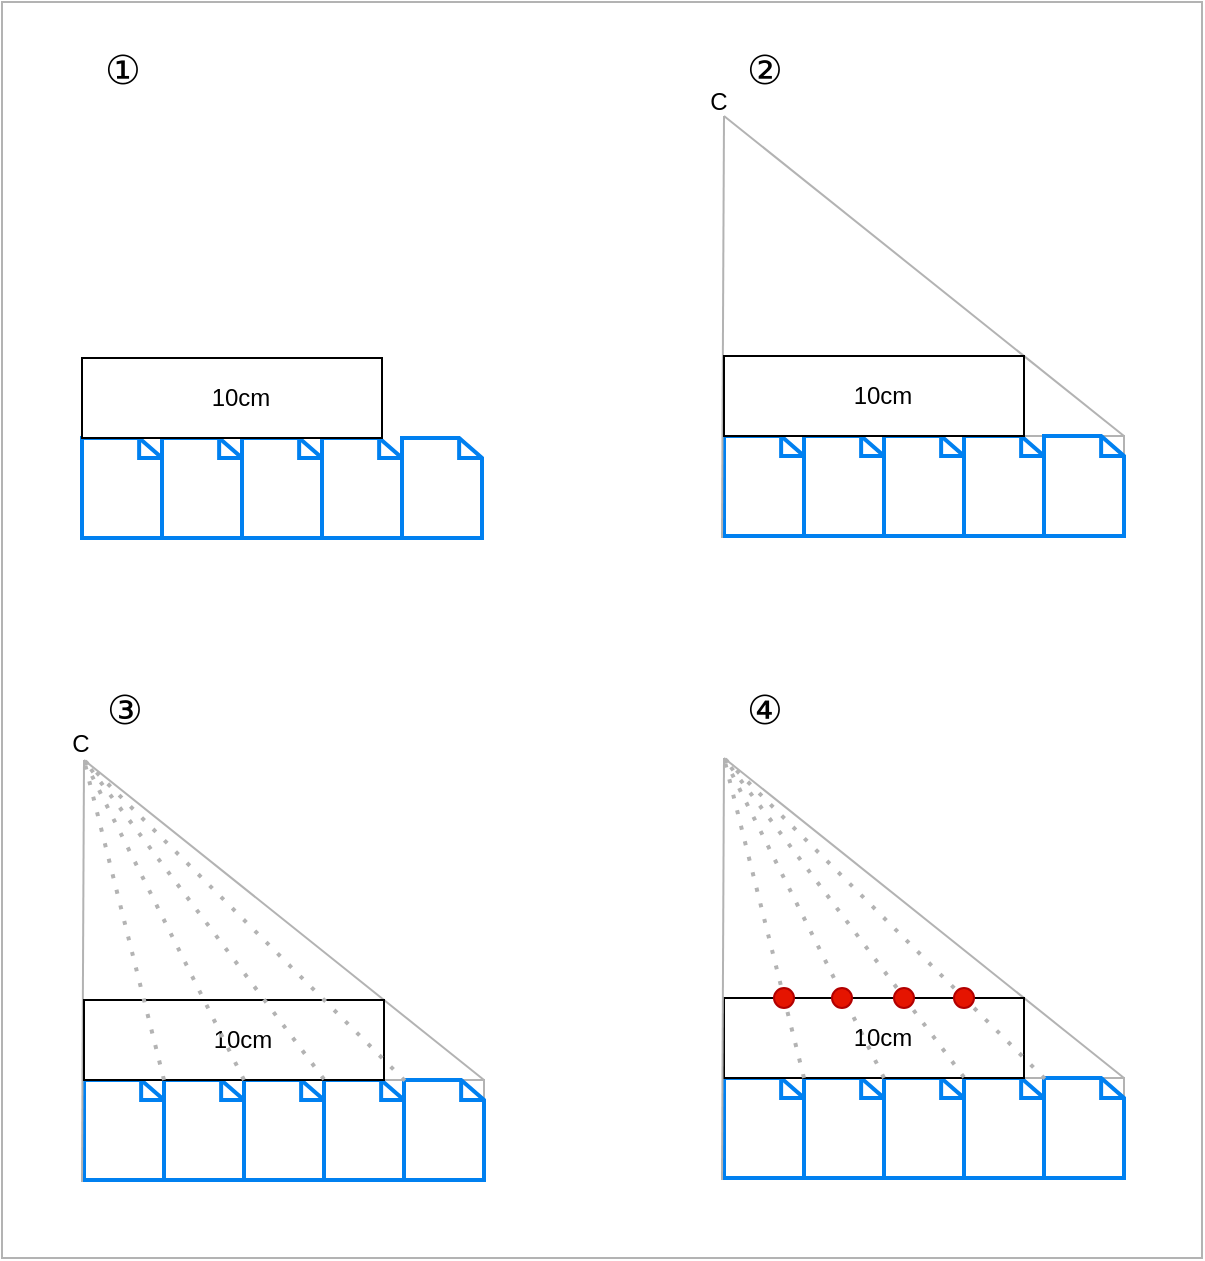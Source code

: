 <mxfile version="17.4.1" type="github">
  <diagram id="1oCC9w_BZzvgBApXP2oO" name="ページ1">
    <mxGraphModel dx="691" dy="390" grid="1" gridSize="10" guides="1" tooltips="1" connect="1" arrows="1" fold="1" page="1" pageScale="1" pageWidth="827" pageHeight="1169" math="0" shadow="0">
      <root>
        <mxCell id="0" />
        <mxCell id="1" parent="0" />
        <mxCell id="MJJu84xb4zAJNQ6P8vz2-82" value="" style="rounded=0;whiteSpace=wrap;html=1;fontSize=12;strokeColor=#B3B3B3;" vertex="1" parent="1">
          <mxGeometry x="80" y="62" width="600" height="628" as="geometry" />
        </mxCell>
        <mxCell id="MJJu84xb4zAJNQ6P8vz2-66" value="" style="endArrow=none;html=1;rounded=0;strokeColor=#B3B3B3;" edge="1" parent="1">
          <mxGeometry width="50" height="50" relative="1" as="geometry">
            <mxPoint x="641" y="600" as="sourcePoint" />
            <mxPoint x="441" y="440" as="targetPoint" />
          </mxGeometry>
        </mxCell>
        <mxCell id="MJJu84xb4zAJNQ6P8vz2-1" value="" style="html=1;verticalLabelPosition=bottom;align=center;labelBackgroundColor=#ffffff;verticalAlign=top;strokeWidth=2;strokeColor=#0080F0;shadow=0;dashed=0;shape=mxgraph.ios7.icons.document;" vertex="1" parent="1">
          <mxGeometry x="120" y="280" width="40" height="50" as="geometry" />
        </mxCell>
        <mxCell id="MJJu84xb4zAJNQ6P8vz2-2" value="" style="html=1;verticalLabelPosition=bottom;align=center;labelBackgroundColor=#ffffff;verticalAlign=top;strokeWidth=2;strokeColor=#0080F0;shadow=0;dashed=0;shape=mxgraph.ios7.icons.document;" vertex="1" parent="1">
          <mxGeometry x="160" y="280" width="40" height="50" as="geometry" />
        </mxCell>
        <mxCell id="MJJu84xb4zAJNQ6P8vz2-3" value="" style="html=1;verticalLabelPosition=bottom;align=center;labelBackgroundColor=#ffffff;verticalAlign=top;strokeWidth=2;strokeColor=#0080F0;shadow=0;dashed=0;shape=mxgraph.ios7.icons.document;" vertex="1" parent="1">
          <mxGeometry x="200" y="280" width="40" height="50" as="geometry" />
        </mxCell>
        <mxCell id="MJJu84xb4zAJNQ6P8vz2-4" value="" style="html=1;verticalLabelPosition=bottom;align=center;labelBackgroundColor=#ffffff;verticalAlign=top;strokeWidth=2;strokeColor=#0080F0;shadow=0;dashed=0;shape=mxgraph.ios7.icons.document;" vertex="1" parent="1">
          <mxGeometry x="240" y="280" width="40" height="50" as="geometry" />
        </mxCell>
        <mxCell id="MJJu84xb4zAJNQ6P8vz2-5" value="" style="html=1;verticalLabelPosition=bottom;align=center;labelBackgroundColor=#ffffff;verticalAlign=top;strokeWidth=2;strokeColor=#0080F0;shadow=0;dashed=0;shape=mxgraph.ios7.icons.document;" vertex="1" parent="1">
          <mxGeometry x="280" y="280" width="40" height="50" as="geometry" />
        </mxCell>
        <mxCell id="MJJu84xb4zAJNQ6P8vz2-6" value="" style="rounded=0;whiteSpace=wrap;html=1;" vertex="1" parent="1">
          <mxGeometry x="120" y="240" width="150" height="40" as="geometry" />
        </mxCell>
        <mxCell id="MJJu84xb4zAJNQ6P8vz2-21" value="10cm" style="text;html=1;align=center;verticalAlign=middle;resizable=0;points=[];autosize=1;strokeColor=none;fillColor=none;" vertex="1" parent="1">
          <mxGeometry x="174" y="250" width="50" height="20" as="geometry" />
        </mxCell>
        <mxCell id="MJJu84xb4zAJNQ6P8vz2-22" value="" style="rounded=0;whiteSpace=wrap;html=1;strokeColor=#B3B3B3;" vertex="1" parent="1">
          <mxGeometry x="441" y="279" width="200" height="50" as="geometry" />
        </mxCell>
        <mxCell id="MJJu84xb4zAJNQ6P8vz2-23" value="" style="html=1;verticalLabelPosition=bottom;align=center;labelBackgroundColor=#ffffff;verticalAlign=top;strokeWidth=2;strokeColor=#0080F0;shadow=0;dashed=0;shape=mxgraph.ios7.icons.document;" vertex="1" parent="1">
          <mxGeometry x="441" y="279" width="40" height="50" as="geometry" />
        </mxCell>
        <mxCell id="MJJu84xb4zAJNQ6P8vz2-24" value="" style="html=1;verticalLabelPosition=bottom;align=center;labelBackgroundColor=#ffffff;verticalAlign=top;strokeWidth=2;strokeColor=#0080F0;shadow=0;dashed=0;shape=mxgraph.ios7.icons.document;" vertex="1" parent="1">
          <mxGeometry x="481" y="279" width="40" height="50" as="geometry" />
        </mxCell>
        <mxCell id="MJJu84xb4zAJNQ6P8vz2-25" value="" style="html=1;verticalLabelPosition=bottom;align=center;labelBackgroundColor=#ffffff;verticalAlign=top;strokeWidth=2;strokeColor=#0080F0;shadow=0;dashed=0;shape=mxgraph.ios7.icons.document;" vertex="1" parent="1">
          <mxGeometry x="521" y="279" width="40" height="50" as="geometry" />
        </mxCell>
        <mxCell id="MJJu84xb4zAJNQ6P8vz2-26" value="" style="html=1;verticalLabelPosition=bottom;align=center;labelBackgroundColor=#ffffff;verticalAlign=top;strokeWidth=2;strokeColor=#0080F0;shadow=0;dashed=0;shape=mxgraph.ios7.icons.document;" vertex="1" parent="1">
          <mxGeometry x="561" y="279" width="40" height="50" as="geometry" />
        </mxCell>
        <mxCell id="MJJu84xb4zAJNQ6P8vz2-27" value="" style="html=1;verticalLabelPosition=bottom;align=center;labelBackgroundColor=#ffffff;verticalAlign=top;strokeWidth=2;strokeColor=#0080F0;shadow=0;dashed=0;shape=mxgraph.ios7.icons.document;" vertex="1" parent="1">
          <mxGeometry x="601" y="279" width="40" height="50" as="geometry" />
        </mxCell>
        <mxCell id="MJJu84xb4zAJNQ6P8vz2-29" value="" style="endArrow=none;html=1;rounded=0;exitX=-0.025;exitY=1.02;exitDx=0;exitDy=0;exitPerimeter=0;strokeColor=#B3B3B3;" edge="1" parent="1" source="MJJu84xb4zAJNQ6P8vz2-23">
          <mxGeometry width="50" height="50" relative="1" as="geometry">
            <mxPoint x="501" y="349" as="sourcePoint" />
            <mxPoint x="441" y="119" as="targetPoint" />
          </mxGeometry>
        </mxCell>
        <mxCell id="MJJu84xb4zAJNQ6P8vz2-30" value="" style="endArrow=none;html=1;rounded=0;fillColor=#eeeeee;strokeColor=#B3B3B3;" edge="1" parent="1">
          <mxGeometry width="50" height="50" relative="1" as="geometry">
            <mxPoint x="641" y="279" as="sourcePoint" />
            <mxPoint x="441" y="119" as="targetPoint" />
          </mxGeometry>
        </mxCell>
        <mxCell id="MJJu84xb4zAJNQ6P8vz2-40" value="" style="rounded=0;whiteSpace=wrap;html=1;strokeColor=#B3B3B3;" vertex="1" parent="1">
          <mxGeometry x="121" y="601" width="200" height="50" as="geometry" />
        </mxCell>
        <mxCell id="MJJu84xb4zAJNQ6P8vz2-41" value="" style="html=1;verticalLabelPosition=bottom;align=center;labelBackgroundColor=#ffffff;verticalAlign=top;strokeWidth=2;strokeColor=#0080F0;shadow=0;dashed=0;shape=mxgraph.ios7.icons.document;" vertex="1" parent="1">
          <mxGeometry x="121" y="601" width="40" height="50" as="geometry" />
        </mxCell>
        <mxCell id="MJJu84xb4zAJNQ6P8vz2-42" value="" style="html=1;verticalLabelPosition=bottom;align=center;labelBackgroundColor=#ffffff;verticalAlign=top;strokeWidth=2;strokeColor=#0080F0;shadow=0;dashed=0;shape=mxgraph.ios7.icons.document;" vertex="1" parent="1">
          <mxGeometry x="161" y="601" width="40" height="50" as="geometry" />
        </mxCell>
        <mxCell id="MJJu84xb4zAJNQ6P8vz2-43" value="" style="html=1;verticalLabelPosition=bottom;align=center;labelBackgroundColor=#ffffff;verticalAlign=top;strokeWidth=2;strokeColor=#0080F0;shadow=0;dashed=0;shape=mxgraph.ios7.icons.document;" vertex="1" parent="1">
          <mxGeometry x="201" y="601" width="40" height="50" as="geometry" />
        </mxCell>
        <mxCell id="MJJu84xb4zAJNQ6P8vz2-44" value="" style="html=1;verticalLabelPosition=bottom;align=center;labelBackgroundColor=#ffffff;verticalAlign=top;strokeWidth=2;strokeColor=#0080F0;shadow=0;dashed=0;shape=mxgraph.ios7.icons.document;" vertex="1" parent="1">
          <mxGeometry x="241" y="601" width="40" height="50" as="geometry" />
        </mxCell>
        <mxCell id="MJJu84xb4zAJNQ6P8vz2-45" value="" style="html=1;verticalLabelPosition=bottom;align=center;labelBackgroundColor=#ffffff;verticalAlign=top;strokeWidth=2;strokeColor=#0080F0;shadow=0;dashed=0;shape=mxgraph.ios7.icons.document;" vertex="1" parent="1">
          <mxGeometry x="281" y="601" width="40" height="50" as="geometry" />
        </mxCell>
        <mxCell id="MJJu84xb4zAJNQ6P8vz2-47" value="" style="endArrow=none;html=1;rounded=0;exitX=-0.025;exitY=1.02;exitDx=0;exitDy=0;exitPerimeter=0;strokeColor=#B3B3B3;" edge="1" parent="1" source="MJJu84xb4zAJNQ6P8vz2-41">
          <mxGeometry width="50" height="50" relative="1" as="geometry">
            <mxPoint x="181" y="671" as="sourcePoint" />
            <mxPoint x="121" y="441" as="targetPoint" />
          </mxGeometry>
        </mxCell>
        <mxCell id="MJJu84xb4zAJNQ6P8vz2-48" value="" style="endArrow=none;html=1;rounded=0;strokeColor=#B3B3B3;" edge="1" parent="1">
          <mxGeometry width="50" height="50" relative="1" as="geometry">
            <mxPoint x="321" y="601" as="sourcePoint" />
            <mxPoint x="121" y="441" as="targetPoint" />
          </mxGeometry>
        </mxCell>
        <mxCell id="MJJu84xb4zAJNQ6P8vz2-58" value="" style="rounded=0;whiteSpace=wrap;html=1;strokeColor=#B3B3B3;" vertex="1" parent="1">
          <mxGeometry x="441" y="600" width="200" height="50" as="geometry" />
        </mxCell>
        <mxCell id="MJJu84xb4zAJNQ6P8vz2-59" value="" style="html=1;verticalLabelPosition=bottom;align=center;labelBackgroundColor=#ffffff;verticalAlign=top;strokeWidth=2;strokeColor=#0080F0;shadow=0;dashed=0;shape=mxgraph.ios7.icons.document;" vertex="1" parent="1">
          <mxGeometry x="441" y="600" width="40" height="50" as="geometry" />
        </mxCell>
        <mxCell id="MJJu84xb4zAJNQ6P8vz2-60" value="" style="html=1;verticalLabelPosition=bottom;align=center;labelBackgroundColor=#ffffff;verticalAlign=top;strokeWidth=2;strokeColor=#0080F0;shadow=0;dashed=0;shape=mxgraph.ios7.icons.document;" vertex="1" parent="1">
          <mxGeometry x="481" y="600" width="40" height="50" as="geometry" />
        </mxCell>
        <mxCell id="MJJu84xb4zAJNQ6P8vz2-61" value="" style="html=1;verticalLabelPosition=bottom;align=center;labelBackgroundColor=#ffffff;verticalAlign=top;strokeWidth=2;strokeColor=#0080F0;shadow=0;dashed=0;shape=mxgraph.ios7.icons.document;" vertex="1" parent="1">
          <mxGeometry x="521" y="600" width="40" height="50" as="geometry" />
        </mxCell>
        <mxCell id="MJJu84xb4zAJNQ6P8vz2-62" value="" style="html=1;verticalLabelPosition=bottom;align=center;labelBackgroundColor=#ffffff;verticalAlign=top;strokeWidth=2;strokeColor=#0080F0;shadow=0;dashed=0;shape=mxgraph.ios7.icons.document;" vertex="1" parent="1">
          <mxGeometry x="561" y="600" width="40" height="50" as="geometry" />
        </mxCell>
        <mxCell id="MJJu84xb4zAJNQ6P8vz2-63" value="" style="html=1;verticalLabelPosition=bottom;align=center;labelBackgroundColor=#ffffff;verticalAlign=top;strokeWidth=2;strokeColor=#0080F0;shadow=0;dashed=0;shape=mxgraph.ios7.icons.document;" vertex="1" parent="1">
          <mxGeometry x="601" y="600" width="40" height="50" as="geometry" />
        </mxCell>
        <mxCell id="MJJu84xb4zAJNQ6P8vz2-64" value="" style="rounded=0;whiteSpace=wrap;html=1;" vertex="1" parent="1">
          <mxGeometry x="441" y="560" width="150" height="40" as="geometry" />
        </mxCell>
        <mxCell id="MJJu84xb4zAJNQ6P8vz2-65" value="" style="endArrow=none;html=1;rounded=0;exitX=-0.025;exitY=1.02;exitDx=0;exitDy=0;exitPerimeter=0;strokeColor=#B3B3B3;" edge="1" parent="1" source="MJJu84xb4zAJNQ6P8vz2-59">
          <mxGeometry width="50" height="50" relative="1" as="geometry">
            <mxPoint x="501" y="670" as="sourcePoint" />
            <mxPoint x="441" y="440" as="targetPoint" />
          </mxGeometry>
        </mxCell>
        <mxCell id="MJJu84xb4zAJNQ6P8vz2-67" value="" style="endArrow=none;dashed=1;html=1;dashPattern=1 3;strokeWidth=2;rounded=0;strokeColor=#B3B3B3;" edge="1" parent="1">
          <mxGeometry width="50" height="50" relative="1" as="geometry">
            <mxPoint x="481" y="600" as="sourcePoint" />
            <mxPoint x="441" y="440" as="targetPoint" />
          </mxGeometry>
        </mxCell>
        <mxCell id="MJJu84xb4zAJNQ6P8vz2-68" value="" style="endArrow=none;dashed=1;html=1;dashPattern=1 3;strokeWidth=2;rounded=0;strokeColor=#B3B3B3;" edge="1" parent="1">
          <mxGeometry width="50" height="50" relative="1" as="geometry">
            <mxPoint x="521" y="600" as="sourcePoint" />
            <mxPoint x="441" y="440" as="targetPoint" />
          </mxGeometry>
        </mxCell>
        <mxCell id="MJJu84xb4zAJNQ6P8vz2-69" value="" style="endArrow=none;dashed=1;html=1;dashPattern=1 3;strokeWidth=2;rounded=0;exitX=0;exitY=-0.007;exitDx=0;exitDy=0;exitPerimeter=0;strokeColor=#B3B3B3;" edge="1" parent="1" source="MJJu84xb4zAJNQ6P8vz2-62">
          <mxGeometry width="50" height="50" relative="1" as="geometry">
            <mxPoint x="491" y="570" as="sourcePoint" />
            <mxPoint x="441" y="440" as="targetPoint" />
          </mxGeometry>
        </mxCell>
        <mxCell id="MJJu84xb4zAJNQ6P8vz2-70" value="" style="endArrow=none;dashed=1;html=1;dashPattern=1 3;strokeWidth=2;rounded=0;exitX=0.802;exitY=0.007;exitDx=0;exitDy=0;exitPerimeter=0;strokeColor=#B3B3B3;" edge="1" parent="1" source="MJJu84xb4zAJNQ6P8vz2-58">
          <mxGeometry width="50" height="50" relative="1" as="geometry">
            <mxPoint x="491" y="570" as="sourcePoint" />
            <mxPoint x="441" y="440" as="targetPoint" />
          </mxGeometry>
        </mxCell>
        <mxCell id="MJJu84xb4zAJNQ6P8vz2-71" value="" style="ellipse;whiteSpace=wrap;html=1;aspect=fixed;fillColor=#e51400;fontColor=#ffffff;strokeColor=#B20000;" vertex="1" parent="1">
          <mxGeometry x="466" y="555" width="10" height="10" as="geometry" />
        </mxCell>
        <mxCell id="MJJu84xb4zAJNQ6P8vz2-72" value="" style="ellipse;whiteSpace=wrap;html=1;aspect=fixed;fillColor=#e51400;fontColor=#ffffff;strokeColor=#B20000;" vertex="1" parent="1">
          <mxGeometry x="495" y="555" width="10" height="10" as="geometry" />
        </mxCell>
        <mxCell id="MJJu84xb4zAJNQ6P8vz2-73" value="" style="ellipse;whiteSpace=wrap;html=1;aspect=fixed;fillColor=#e51400;fontColor=#ffffff;strokeColor=#B20000;" vertex="1" parent="1">
          <mxGeometry x="526" y="555" width="10" height="10" as="geometry" />
        </mxCell>
        <mxCell id="MJJu84xb4zAJNQ6P8vz2-74" value="" style="ellipse;whiteSpace=wrap;html=1;aspect=fixed;fillColor=#e51400;fontColor=#ffffff;strokeColor=#B20000;" vertex="1" parent="1">
          <mxGeometry x="556" y="555" width="10" height="10" as="geometry" />
        </mxCell>
        <mxCell id="MJJu84xb4zAJNQ6P8vz2-75" value="10cm" style="text;html=1;align=center;verticalAlign=middle;resizable=0;points=[];autosize=1;strokeColor=none;fillColor=none;" vertex="1" parent="1">
          <mxGeometry x="495" y="570" width="50" height="20" as="geometry" />
        </mxCell>
        <mxCell id="MJJu84xb4zAJNQ6P8vz2-76" value="①" style="text;html=1;align=center;verticalAlign=middle;resizable=0;points=[];autosize=1;strokeColor=none;fillColor=none;fontSize=20;" vertex="1" parent="1">
          <mxGeometry x="120" y="80" width="40" height="30" as="geometry" />
        </mxCell>
        <mxCell id="MJJu84xb4zAJNQ6P8vz2-77" value="②" style="text;html=1;align=center;verticalAlign=middle;resizable=0;points=[];autosize=1;strokeColor=none;fillColor=none;fontSize=20;" vertex="1" parent="1">
          <mxGeometry x="441" y="80" width="40" height="30" as="geometry" />
        </mxCell>
        <mxCell id="MJJu84xb4zAJNQ6P8vz2-78" value="③" style="text;html=1;align=center;verticalAlign=middle;resizable=0;points=[];autosize=1;strokeColor=none;fillColor=none;fontSize=20;" vertex="1" parent="1">
          <mxGeometry x="121" y="400" width="40" height="30" as="geometry" />
        </mxCell>
        <mxCell id="MJJu84xb4zAJNQ6P8vz2-79" value="④" style="text;html=1;align=center;verticalAlign=middle;resizable=0;points=[];autosize=1;strokeColor=none;fillColor=none;fontSize=20;" vertex="1" parent="1">
          <mxGeometry x="441" y="400" width="40" height="30" as="geometry" />
        </mxCell>
        <mxCell id="MJJu84xb4zAJNQ6P8vz2-28" value="" style="rounded=0;whiteSpace=wrap;html=1;" vertex="1" parent="1">
          <mxGeometry x="441" y="239" width="150" height="40" as="geometry" />
        </mxCell>
        <mxCell id="MJJu84xb4zAJNQ6P8vz2-46" value="" style="rounded=0;whiteSpace=wrap;html=1;" vertex="1" parent="1">
          <mxGeometry x="121" y="561" width="150" height="40" as="geometry" />
        </mxCell>
        <mxCell id="MJJu84xb4zAJNQ6P8vz2-57" value="10cm" style="text;html=1;align=center;verticalAlign=middle;resizable=0;points=[];autosize=1;strokeColor=none;fillColor=none;" vertex="1" parent="1">
          <mxGeometry x="175" y="571" width="50" height="20" as="geometry" />
        </mxCell>
        <mxCell id="MJJu84xb4zAJNQ6P8vz2-49" value="" style="endArrow=none;dashed=1;html=1;dashPattern=1 3;strokeWidth=2;rounded=0;strokeColor=#B3B3B3;" edge="1" parent="1">
          <mxGeometry width="50" height="50" relative="1" as="geometry">
            <mxPoint x="161" y="601" as="sourcePoint" />
            <mxPoint x="121" y="441" as="targetPoint" />
          </mxGeometry>
        </mxCell>
        <mxCell id="MJJu84xb4zAJNQ6P8vz2-50" value="" style="endArrow=none;dashed=1;html=1;dashPattern=1 3;strokeWidth=2;rounded=0;strokeColor=#B3B3B3;" edge="1" parent="1">
          <mxGeometry width="50" height="50" relative="1" as="geometry">
            <mxPoint x="201" y="601" as="sourcePoint" />
            <mxPoint x="121" y="441" as="targetPoint" />
          </mxGeometry>
        </mxCell>
        <mxCell id="MJJu84xb4zAJNQ6P8vz2-51" value="" style="endArrow=none;dashed=1;html=1;dashPattern=1 3;strokeWidth=2;rounded=0;exitX=0;exitY=-0.007;exitDx=0;exitDy=0;exitPerimeter=0;strokeColor=#B3B3B3;" edge="1" parent="1" source="MJJu84xb4zAJNQ6P8vz2-44">
          <mxGeometry width="50" height="50" relative="1" as="geometry">
            <mxPoint x="171" y="571" as="sourcePoint" />
            <mxPoint x="121" y="441" as="targetPoint" />
          </mxGeometry>
        </mxCell>
        <mxCell id="MJJu84xb4zAJNQ6P8vz2-52" value="" style="endArrow=none;dashed=1;html=1;dashPattern=1 3;strokeWidth=2;rounded=0;exitX=0.802;exitY=0.007;exitDx=0;exitDy=0;exitPerimeter=0;strokeColor=#B3B3B3;" edge="1" parent="1" source="MJJu84xb4zAJNQ6P8vz2-40">
          <mxGeometry width="50" height="50" relative="1" as="geometry">
            <mxPoint x="171" y="571" as="sourcePoint" />
            <mxPoint x="121" y="441" as="targetPoint" />
          </mxGeometry>
        </mxCell>
        <mxCell id="MJJu84xb4zAJNQ6P8vz2-80" value="C" style="text;html=1;align=center;verticalAlign=middle;resizable=0;points=[];autosize=1;strokeColor=none;fillColor=none;fontSize=12;" vertex="1" parent="1">
          <mxGeometry x="428" y="102" width="20" height="20" as="geometry" />
        </mxCell>
        <mxCell id="MJJu84xb4zAJNQ6P8vz2-81" value="C" style="text;html=1;align=center;verticalAlign=middle;resizable=0;points=[];autosize=1;strokeColor=none;fillColor=none;fontSize=12;" vertex="1" parent="1">
          <mxGeometry x="109" y="423" width="20" height="20" as="geometry" />
        </mxCell>
        <mxCell id="MJJu84xb4zAJNQ6P8vz2-39" value="10cm" style="text;html=1;align=center;verticalAlign=middle;resizable=0;points=[];autosize=1;strokeColor=none;fillColor=none;" vertex="1" parent="1">
          <mxGeometry x="495" y="249" width="50" height="20" as="geometry" />
        </mxCell>
      </root>
    </mxGraphModel>
  </diagram>
</mxfile>
